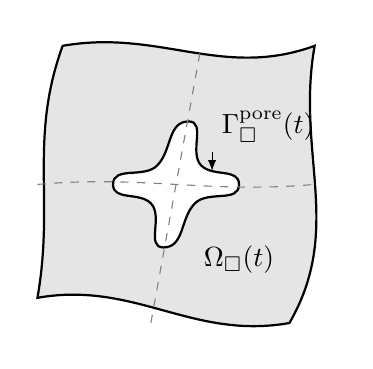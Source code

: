 \begin{tikzpicture}[>=latex,scale=1.6] % Use this to scale the image. Text is always normal-size
  \def\particleradius{1.05} % Adjust this to change the contact size.
  \draw[thick,fill=black!10,even odd rule] (0.9,-1.1) 
  	to[out=190,in=10] (-1.1,-0.9)
  	to[out=80,in=-110] (-0.9,1.1)
  	to[out=10,in=-160] (1.1,1.1)
  	to[out=-100,in=60] (0.9,-1.1) -- cycle
  	(-0.1,-0.5) to[out=180,in=-45] (-0.2,-0.15) to[out=135,in=-90]
  	(-0.5,0)    to[out=90,in=-135] (-0.15,0.15)  to[out=45,in=-180]  
  	(0.1,0.5)   to[out=0,in=135]   (0.2,0.15)   to[out=-45,in=90] coordinate[near start] (GammaF)
  	(0.5,0)     to[out=-90,in=45]  (0.15,-0.15)  to[out=-135,in=0] (-0.1,-0.5) -- cycle;
  % Markers
  \draw[dashed,gray] (-1.1,0) to[out=5,in=-175] (1.1,0) (-0.2,-1.1) -- (0.2,1.1);
  % Annotations
  \node at (0.5,-0.6) {$\Omega_\Box(t)$};
  \draw[<-] (GammaF) -- +(0.00,0.15) node[above right] {$\Gamma_\Box^{\mathrm{pore}}(t)$};
\end{tikzpicture}